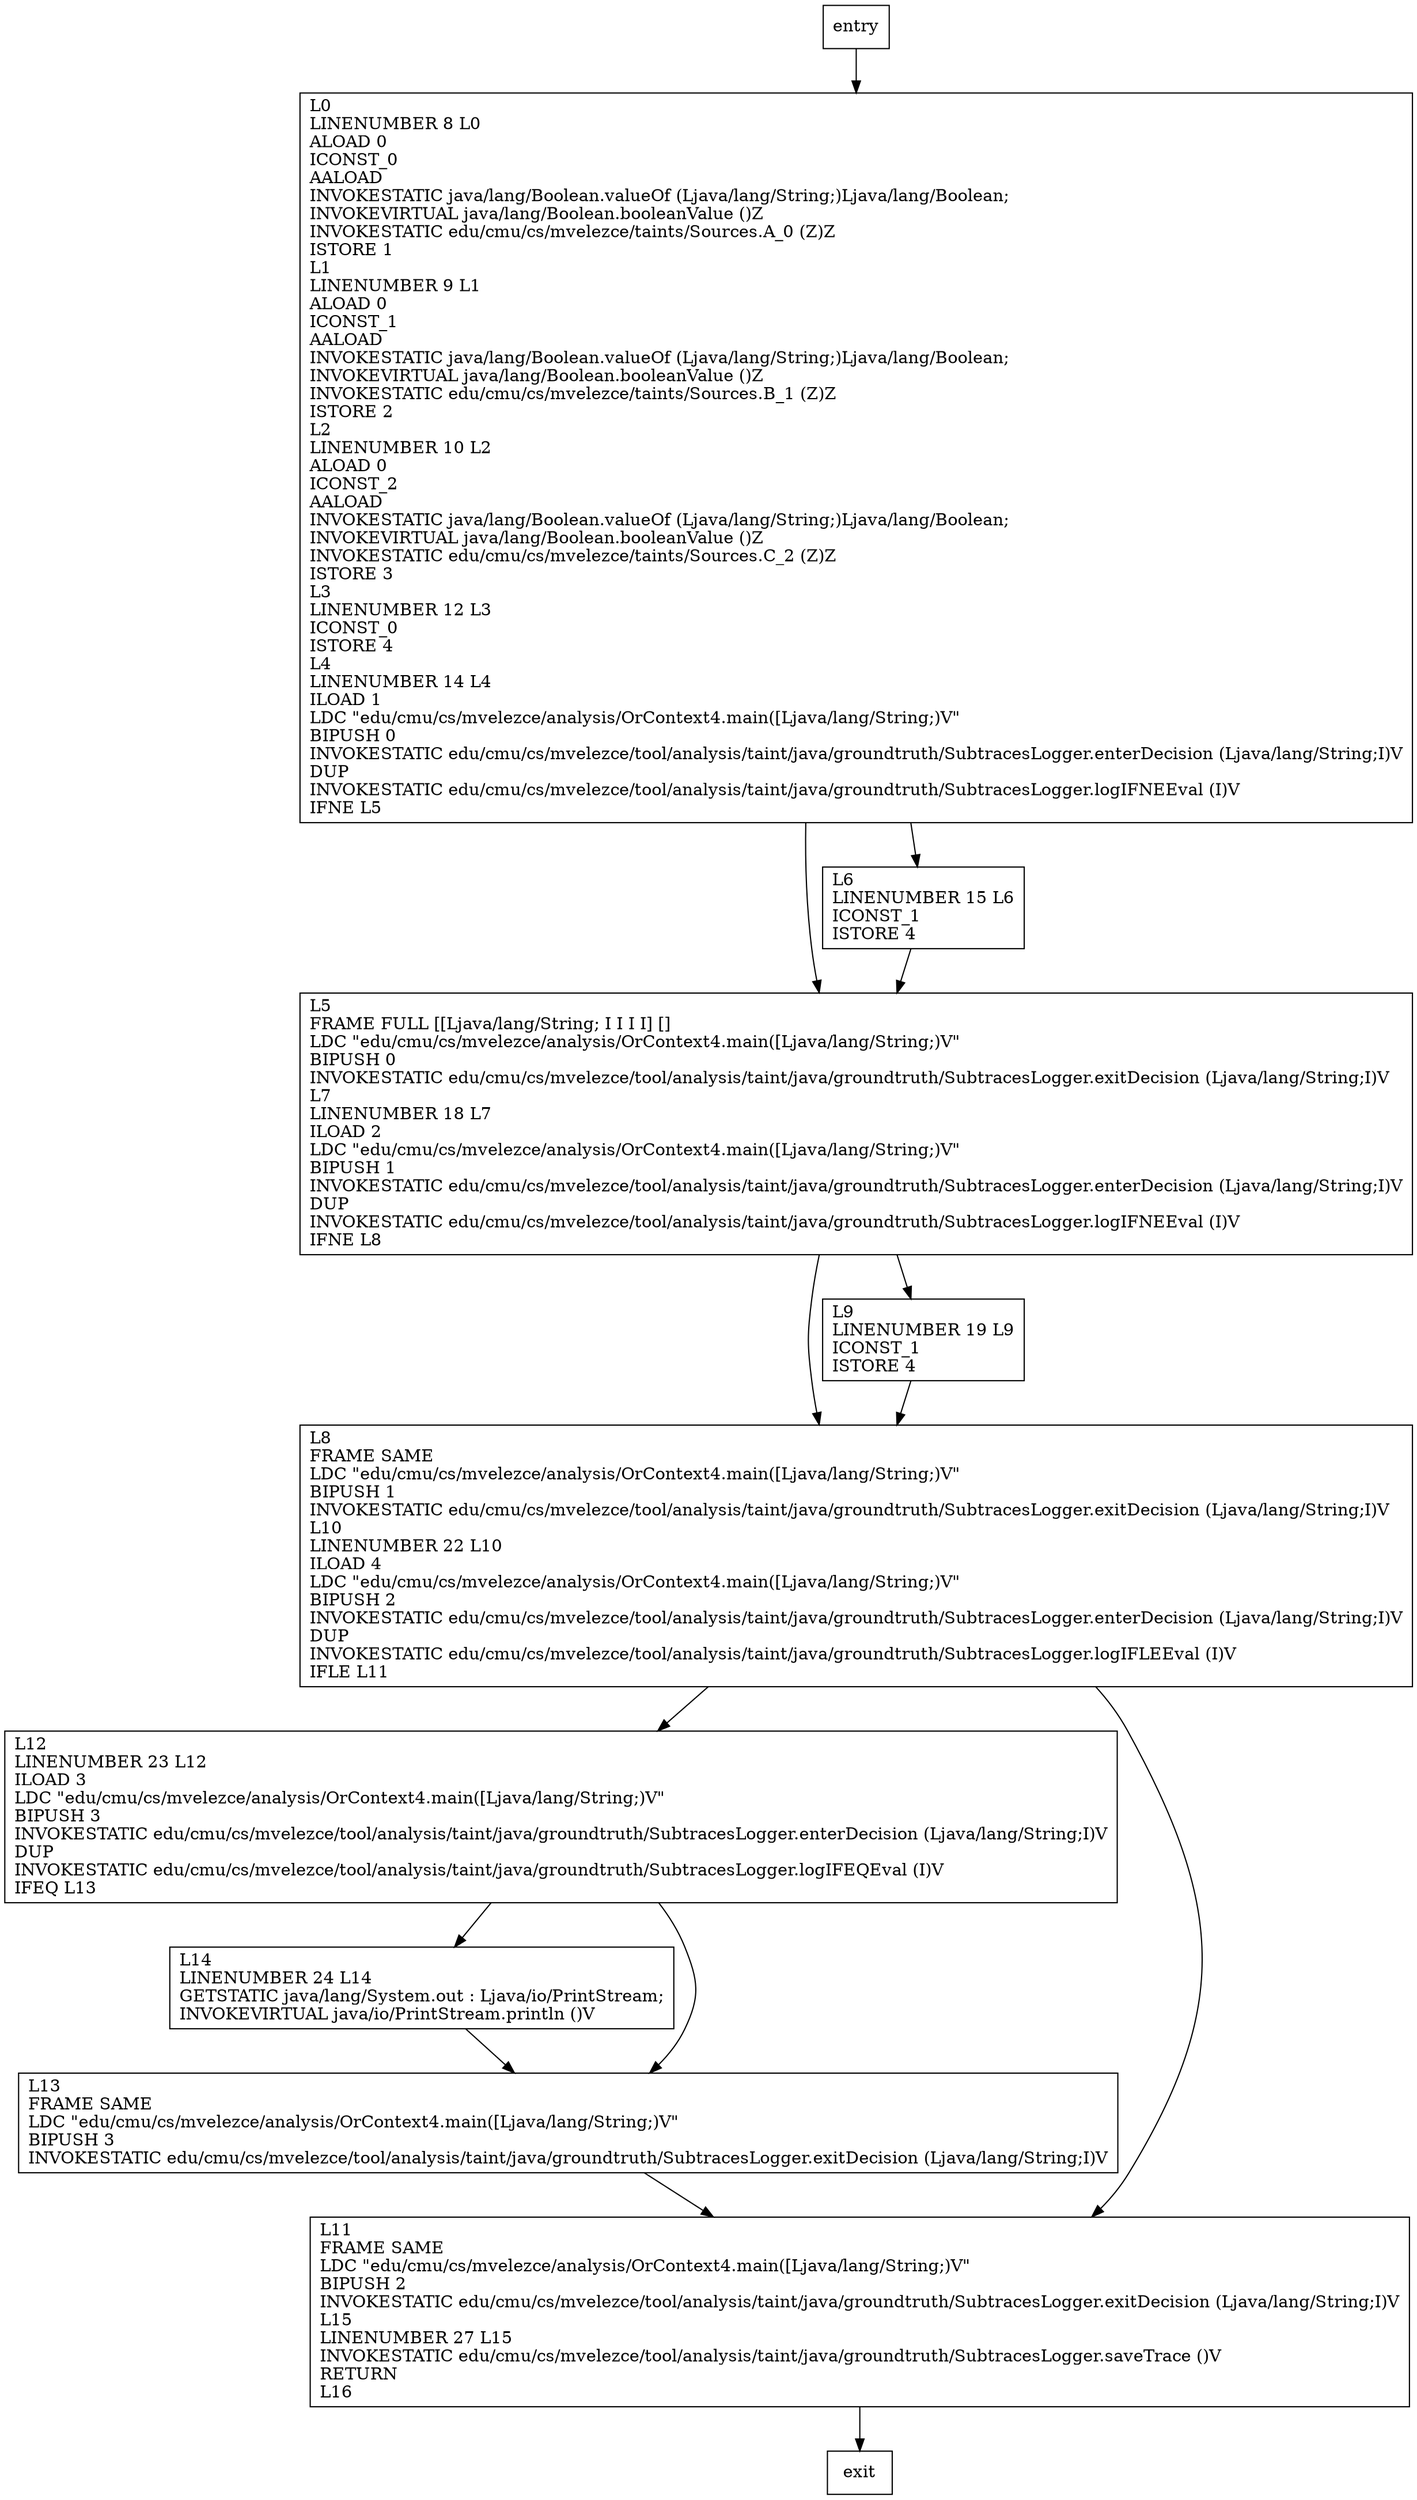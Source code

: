 digraph main {
node [shape=record];
996907393 [label="L8\lFRAME SAME\lLDC \"edu/cmu/cs/mvelezce/analysis/OrContext4.main([Ljava/lang/String;)V\"\lBIPUSH 1\lINVOKESTATIC edu/cmu/cs/mvelezce/tool/analysis/taint/java/groundtruth/SubtracesLogger.exitDecision (Ljava/lang/String;I)V\lL10\lLINENUMBER 22 L10\lILOAD 4\lLDC \"edu/cmu/cs/mvelezce/analysis/OrContext4.main([Ljava/lang/String;)V\"\lBIPUSH 2\lINVOKESTATIC edu/cmu/cs/mvelezce/tool/analysis/taint/java/groundtruth/SubtracesLogger.enterDecision (Ljava/lang/String;I)V\lDUP\lINVOKESTATIC edu/cmu/cs/mvelezce/tool/analysis/taint/java/groundtruth/SubtracesLogger.logIFLEEval (I)V\lIFLE L11\l"];
1887692104 [label="L0\lLINENUMBER 8 L0\lALOAD 0\lICONST_0\lAALOAD\lINVOKESTATIC java/lang/Boolean.valueOf (Ljava/lang/String;)Ljava/lang/Boolean;\lINVOKEVIRTUAL java/lang/Boolean.booleanValue ()Z\lINVOKESTATIC edu/cmu/cs/mvelezce/taints/Sources.A_0 (Z)Z\lISTORE 1\lL1\lLINENUMBER 9 L1\lALOAD 0\lICONST_1\lAALOAD\lINVOKESTATIC java/lang/Boolean.valueOf (Ljava/lang/String;)Ljava/lang/Boolean;\lINVOKEVIRTUAL java/lang/Boolean.booleanValue ()Z\lINVOKESTATIC edu/cmu/cs/mvelezce/taints/Sources.B_1 (Z)Z\lISTORE 2\lL2\lLINENUMBER 10 L2\lALOAD 0\lICONST_2\lAALOAD\lINVOKESTATIC java/lang/Boolean.valueOf (Ljava/lang/String;)Ljava/lang/Boolean;\lINVOKEVIRTUAL java/lang/Boolean.booleanValue ()Z\lINVOKESTATIC edu/cmu/cs/mvelezce/taints/Sources.C_2 (Z)Z\lISTORE 3\lL3\lLINENUMBER 12 L3\lICONST_0\lISTORE 4\lL4\lLINENUMBER 14 L4\lILOAD 1\lLDC \"edu/cmu/cs/mvelezce/analysis/OrContext4.main([Ljava/lang/String;)V\"\lBIPUSH 0\lINVOKESTATIC edu/cmu/cs/mvelezce/tool/analysis/taint/java/groundtruth/SubtracesLogger.enterDecision (Ljava/lang/String;I)V\lDUP\lINVOKESTATIC edu/cmu/cs/mvelezce/tool/analysis/taint/java/groundtruth/SubtracesLogger.logIFNEEval (I)V\lIFNE L5\l"];
1135738295 [label="L12\lLINENUMBER 23 L12\lILOAD 3\lLDC \"edu/cmu/cs/mvelezce/analysis/OrContext4.main([Ljava/lang/String;)V\"\lBIPUSH 3\lINVOKESTATIC edu/cmu/cs/mvelezce/tool/analysis/taint/java/groundtruth/SubtracesLogger.enterDecision (Ljava/lang/String;I)V\lDUP\lINVOKESTATIC edu/cmu/cs/mvelezce/tool/analysis/taint/java/groundtruth/SubtracesLogger.logIFEQEval (I)V\lIFEQ L13\l"];
471582980 [label="L14\lLINENUMBER 24 L14\lGETSTATIC java/lang/System.out : Ljava/io/PrintStream;\lINVOKEVIRTUAL java/io/PrintStream.println ()V\l"];
1676792692 [label="L5\lFRAME FULL [[Ljava/lang/String; I I I I] []\lLDC \"edu/cmu/cs/mvelezce/analysis/OrContext4.main([Ljava/lang/String;)V\"\lBIPUSH 0\lINVOKESTATIC edu/cmu/cs/mvelezce/tool/analysis/taint/java/groundtruth/SubtracesLogger.exitDecision (Ljava/lang/String;I)V\lL7\lLINENUMBER 18 L7\lILOAD 2\lLDC \"edu/cmu/cs/mvelezce/analysis/OrContext4.main([Ljava/lang/String;)V\"\lBIPUSH 1\lINVOKESTATIC edu/cmu/cs/mvelezce/tool/analysis/taint/java/groundtruth/SubtracesLogger.enterDecision (Ljava/lang/String;I)V\lDUP\lINVOKESTATIC edu/cmu/cs/mvelezce/tool/analysis/taint/java/groundtruth/SubtracesLogger.logIFNEEval (I)V\lIFNE L8\l"];
523329341 [label="L6\lLINENUMBER 15 L6\lICONST_1\lISTORE 4\l"];
783737190 [label="L11\lFRAME SAME\lLDC \"edu/cmu/cs/mvelezce/analysis/OrContext4.main([Ljava/lang/String;)V\"\lBIPUSH 2\lINVOKESTATIC edu/cmu/cs/mvelezce/tool/analysis/taint/java/groundtruth/SubtracesLogger.exitDecision (Ljava/lang/String;I)V\lL15\lLINENUMBER 27 L15\lINVOKESTATIC edu/cmu/cs/mvelezce/tool/analysis/taint/java/groundtruth/SubtracesLogger.saveTrace ()V\lRETURN\lL16\l"];
1420664825 [label="L9\lLINENUMBER 19 L9\lICONST_1\lISTORE 4\l"];
2078011503 [label="L13\lFRAME SAME\lLDC \"edu/cmu/cs/mvelezce/analysis/OrContext4.main([Ljava/lang/String;)V\"\lBIPUSH 3\lINVOKESTATIC edu/cmu/cs/mvelezce/tool/analysis/taint/java/groundtruth/SubtracesLogger.exitDecision (Ljava/lang/String;I)V\l"];
entry;
exit;
entry -> 1887692104;
996907393 -> 1135738295;
996907393 -> 783737190;
1887692104 -> 1676792692;
1887692104 -> 523329341;
1135738295 -> 471582980;
1135738295 -> 2078011503;
471582980 -> 2078011503;
1676792692 -> 996907393;
1676792692 -> 1420664825;
523329341 -> 1676792692;
783737190 -> exit;
1420664825 -> 996907393;
2078011503 -> 783737190;
}
